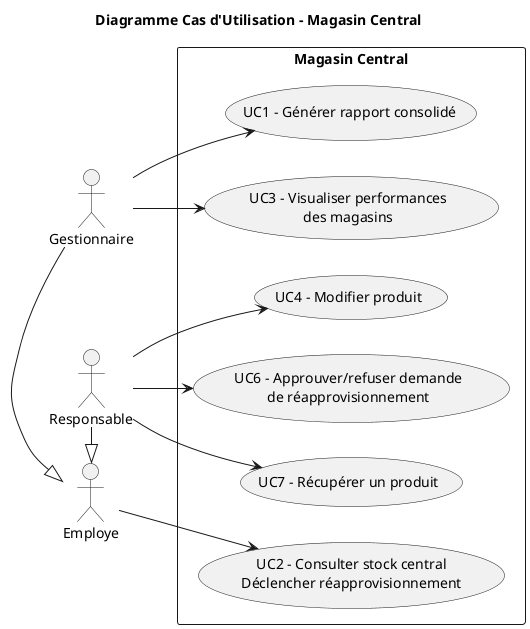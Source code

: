 @startuml "Diagramme Cas d'Utilisation - Magasin Central"
title Diagramme Cas d'Utilisation - Magasin Central
left to right direction

actor Employe as E
actor Gestionnaire as G
actor Responsable as R

G -|> E
R -|> E

rectangle "Magasin Central" {
    usecase UC1 as "UC1 - Générer rapport consolidé"
    usecase UC2 as "UC2 - Consulter stock central\nDéclencher réapprovisionnement"
    usecase UC3 as "UC3 - Visualiser performances\ndes magasins"
    usecase UC4 as "UC4 - Modifier produit"
    usecase UC6 as "UC6 - Approuver/refuser demande\nde réapprovisionnement"
    usecase UC7 as "UC7 - Récupérer un produit"
}

G --> UC1
E --> UC2
G --> UC3
R --> UC4
R --> UC6
R --> UC7
@enduml
